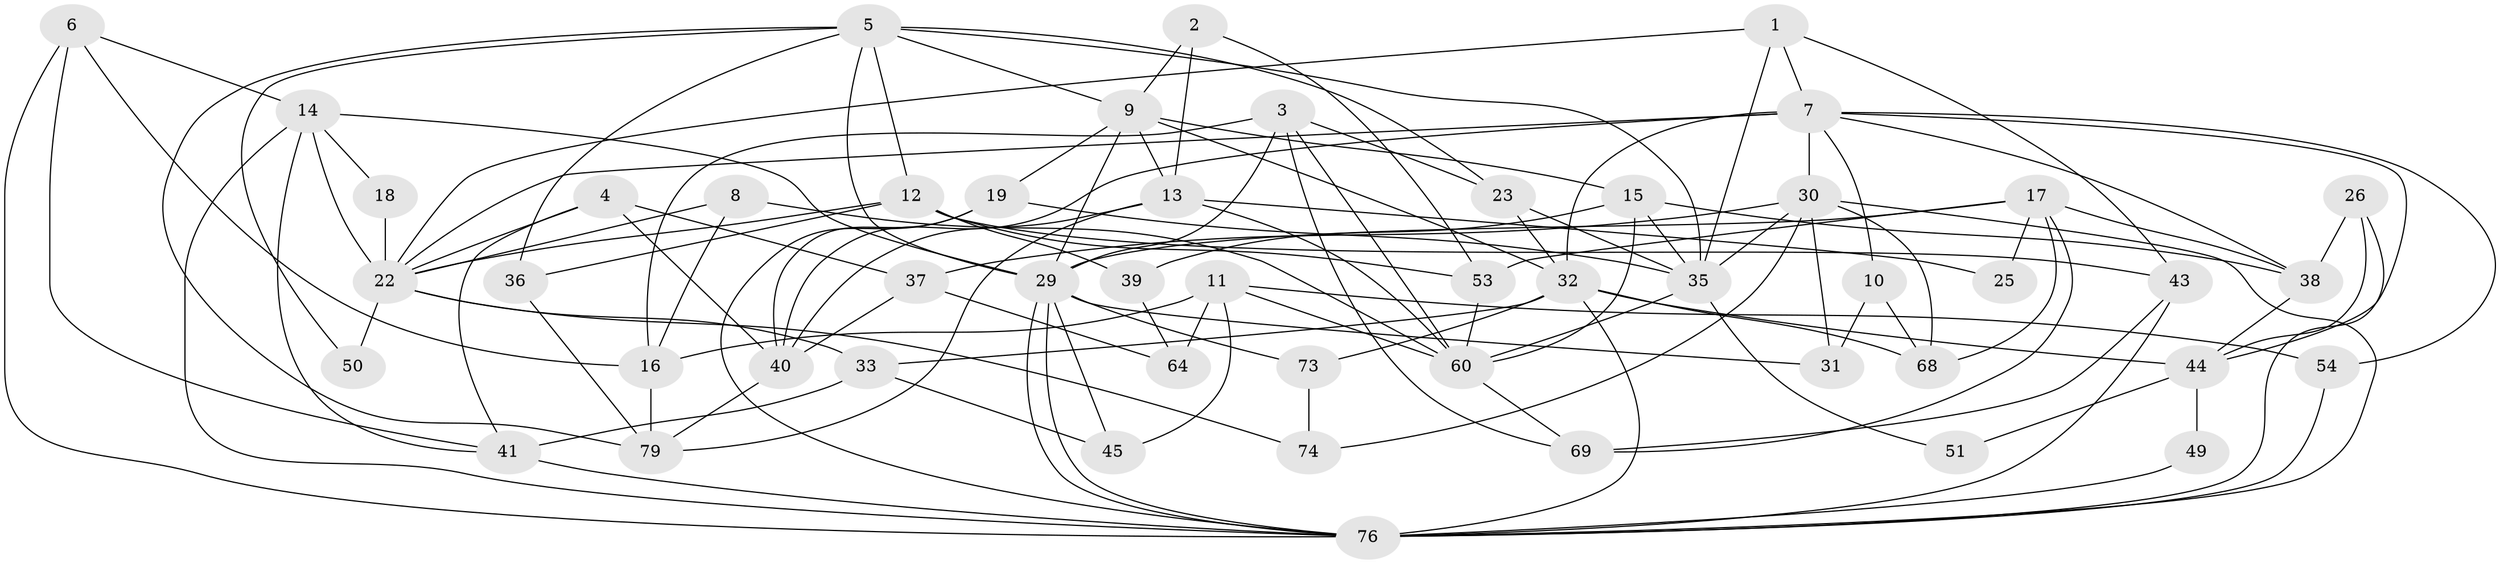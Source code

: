 // original degree distribution, {4: 0.3291139240506329, 3: 0.26582278481012656, 6: 0.08860759493670886, 5: 0.16455696202531644, 2: 0.11392405063291139, 7: 0.012658227848101266, 9: 0.012658227848101266, 8: 0.012658227848101266}
// Generated by graph-tools (version 1.1) at 2025/41/03/06/25 10:41:56]
// undirected, 51 vertices, 124 edges
graph export_dot {
graph [start="1"]
  node [color=gray90,style=filled];
  1;
  2;
  3 [super="+20"];
  4;
  5 [super="+27"];
  6 [super="+46"];
  7 [super="+77"];
  8;
  9 [super="+24"];
  10 [super="+56"];
  11 [super="+21"];
  12 [super="+42"];
  13 [super="+28"];
  14 [super="+58"];
  15;
  16 [super="+61"];
  17 [super="+67"];
  18;
  19 [super="+65"];
  22 [super="+52"];
  23 [super="+72"];
  25;
  26;
  29 [super="+34"];
  30 [super="+57"];
  31;
  32 [super="+59"];
  33 [super="+55"];
  35 [super="+63"];
  36;
  37;
  38 [super="+62"];
  39;
  40 [super="+66"];
  41;
  43 [super="+47"];
  44 [super="+75"];
  45 [super="+48"];
  49;
  50;
  51;
  53;
  54;
  60 [super="+71"];
  64;
  68;
  69 [super="+70"];
  73;
  74;
  76 [super="+78"];
  79;
  1 -- 22;
  1 -- 35;
  1 -- 7;
  1 -- 43;
  2 -- 9;
  2 -- 53;
  2 -- 13;
  3 -- 29;
  3 -- 60;
  3 -- 16;
  3 -- 23;
  3 -- 69;
  4 -- 41;
  4 -- 37;
  4 -- 22;
  4 -- 40;
  5 -- 36;
  5 -- 35;
  5 -- 50;
  5 -- 23;
  5 -- 12;
  5 -- 79;
  5 -- 29;
  5 -- 9;
  6 -- 41;
  6 -- 14;
  6 -- 16;
  6 -- 76;
  7 -- 44;
  7 -- 54;
  7 -- 32;
  7 -- 22;
  7 -- 30;
  7 -- 38;
  7 -- 10;
  7 -- 40;
  8 -- 60;
  8 -- 16;
  8 -- 22;
  9 -- 19;
  9 -- 13;
  9 -- 29;
  9 -- 32;
  9 -- 15;
  10 -- 68;
  10 -- 31;
  11 -- 64;
  11 -- 54;
  11 -- 45;
  11 -- 60;
  11 -- 16 [weight=2];
  12 -- 39;
  12 -- 53;
  12 -- 43 [weight=2];
  12 -- 36;
  12 -- 22;
  13 -- 79;
  13 -- 25;
  13 -- 40;
  13 -- 60;
  14 -- 41;
  14 -- 18;
  14 -- 22;
  14 -- 29;
  14 -- 76;
  15 -- 35;
  15 -- 39;
  15 -- 60;
  15 -- 38;
  16 -- 79;
  17 -- 29;
  17 -- 53;
  17 -- 38;
  17 -- 68;
  17 -- 69;
  17 -- 25;
  18 -- 22;
  19 -- 40;
  19 -- 35;
  19 -- 76;
  22 -- 33;
  22 -- 50;
  22 -- 74;
  23 -- 35;
  23 -- 32;
  26 -- 38;
  26 -- 44;
  26 -- 76;
  29 -- 76;
  29 -- 76;
  29 -- 73;
  29 -- 45;
  29 -- 31;
  30 -- 76;
  30 -- 37;
  30 -- 35;
  30 -- 68;
  30 -- 74;
  30 -- 31;
  32 -- 76;
  32 -- 73;
  32 -- 44;
  32 -- 33;
  32 -- 68;
  33 -- 41 [weight=2];
  33 -- 45;
  35 -- 51;
  35 -- 60;
  36 -- 79;
  37 -- 40;
  37 -- 64;
  38 -- 44;
  39 -- 64;
  40 -- 79;
  41 -- 76;
  43 -- 76;
  43 -- 69;
  44 -- 49;
  44 -- 51;
  49 -- 76;
  53 -- 60;
  54 -- 76;
  60 -- 69;
  73 -- 74;
}
